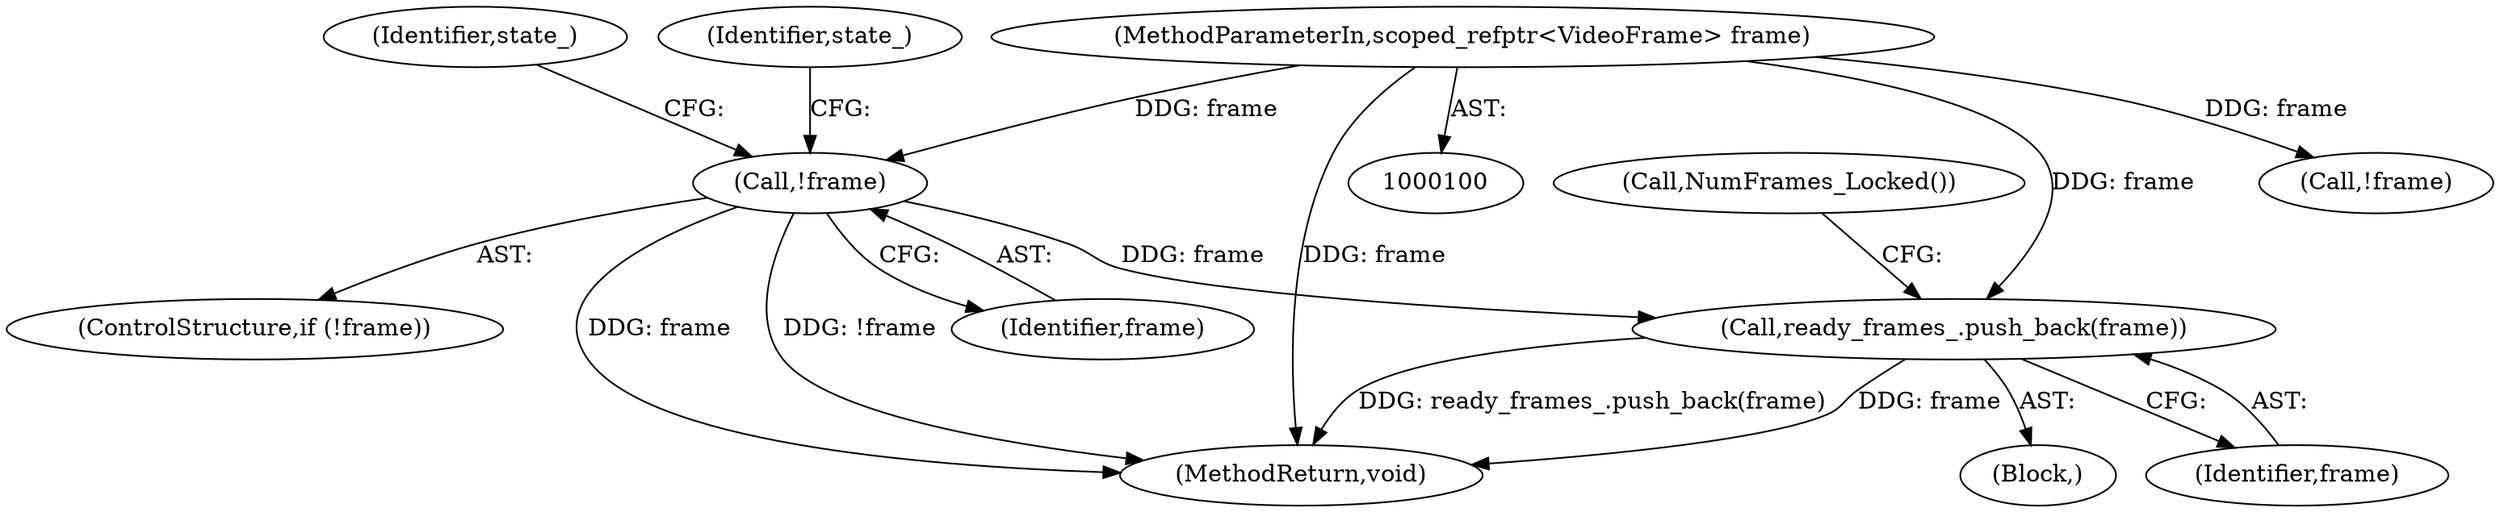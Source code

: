 digraph "0_Chrome_1da0daecc540238cb473f0d6322da51d3a544244@API" {
"1000217" [label="(Call,ready_frames_.push_back(frame))"];
"1000167" [label="(Call,!frame)"];
"1000102" [label="(MethodParameterIn,scoped_refptr<VideoFrame> frame)"];
"1000168" [label="(Identifier,frame)"];
"1000220" [label="(Call,NumFrames_Locked())"];
"1000218" [label="(Identifier,frame)"];
"1000274" [label="(MethodReturn,void)"];
"1000217" [label="(Call,ready_frames_.push_back(frame))"];
"1000184" [label="(Identifier,state_)"];
"1000103" [label="(Block,)"];
"1000166" [label="(ControlStructure,if (!frame))"];
"1000167" [label="(Call,!frame)"];
"1000102" [label="(MethodParameterIn,scoped_refptr<VideoFrame> frame)"];
"1000119" [label="(Call,!frame)"];
"1000172" [label="(Identifier,state_)"];
"1000217" -> "1000103"  [label="AST: "];
"1000217" -> "1000218"  [label="CFG: "];
"1000218" -> "1000217"  [label="AST: "];
"1000220" -> "1000217"  [label="CFG: "];
"1000217" -> "1000274"  [label="DDG: ready_frames_.push_back(frame)"];
"1000217" -> "1000274"  [label="DDG: frame"];
"1000167" -> "1000217"  [label="DDG: frame"];
"1000102" -> "1000217"  [label="DDG: frame"];
"1000167" -> "1000166"  [label="AST: "];
"1000167" -> "1000168"  [label="CFG: "];
"1000168" -> "1000167"  [label="AST: "];
"1000172" -> "1000167"  [label="CFG: "];
"1000184" -> "1000167"  [label="CFG: "];
"1000167" -> "1000274"  [label="DDG: frame"];
"1000167" -> "1000274"  [label="DDG: !frame"];
"1000102" -> "1000167"  [label="DDG: frame"];
"1000102" -> "1000100"  [label="AST: "];
"1000102" -> "1000274"  [label="DDG: frame"];
"1000102" -> "1000119"  [label="DDG: frame"];
}
